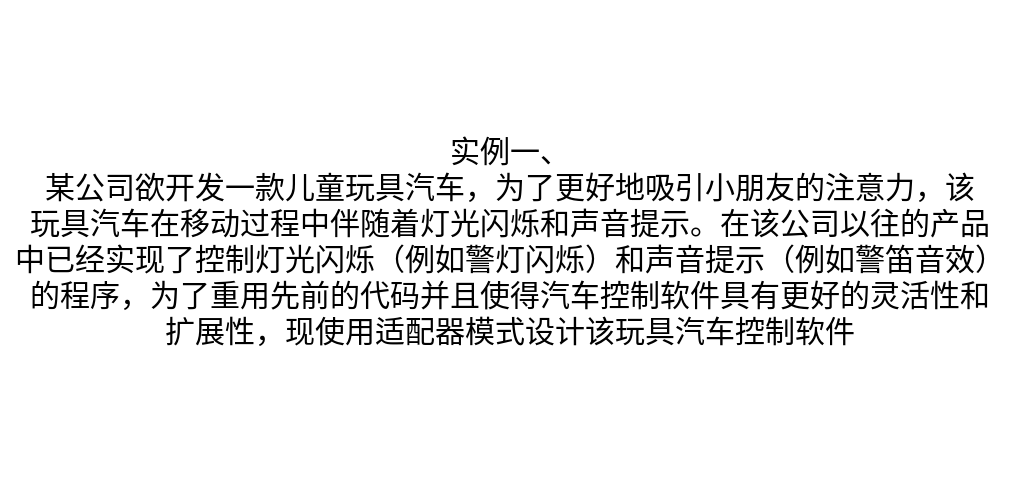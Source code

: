 <mxfile version="20.6.0" type="github">
  <diagram id="ToaAPnPsbzcww-hsL6bw" name="第 1 页">
    <mxGraphModel dx="782" dy="436" grid="1" gridSize="10" guides="1" tooltips="1" connect="1" arrows="1" fold="1" page="1" pageScale="1" pageWidth="827" pageHeight="1169" math="0" shadow="0">
      <root>
        <mxCell id="0" />
        <mxCell id="1" parent="0" />
        <mxCell id="iiGA-FPhLLRn91ZHNXkT-1" value="&lt;font style=&quot;font-size: 15px;&quot;&gt;实例一、&lt;br&gt;&lt;span style=&quot;background-color: initial;&quot;&gt;某公司欲开发一款儿童玩具汽车，为了更好地吸引小朋友的注意力，该&lt;/span&gt;&lt;/font&gt;&lt;div style=&quot;font-size: 15px;&quot;&gt;&lt;font style=&quot;font-size: 15px;&quot;&gt;玩具汽车在移动过程中伴随着灯光闪烁和声音提示。在该公司以往的产品&lt;/font&gt;&lt;/div&gt;&lt;div style=&quot;font-size: 15px;&quot;&gt;&lt;font style=&quot;font-size: 15px;&quot;&gt;中已经实现了控制灯光闪烁（例如警灯闪烁）和声音提示（例如警笛音效）&lt;/font&gt;&lt;/div&gt;&lt;div style=&quot;font-size: 15px;&quot;&gt;&lt;font style=&quot;font-size: 15px;&quot;&gt;的程序，为了重用先前的代码并且使得汽车控制软件具有更好的灵活性和&lt;/font&gt;&lt;/div&gt;&lt;div style=&quot;font-size: 15px;&quot;&gt;&lt;font style=&quot;font-size: 15px;&quot;&gt;扩展性，现使用适配器模式设计该玩具汽车控制软件&lt;/font&gt;&lt;/div&gt;" style="text;html=1;strokeColor=none;fillColor=none;align=center;verticalAlign=middle;whiteSpace=wrap;rounded=0;" parent="1" vertex="1">
          <mxGeometry x="90" y="30" width="510" height="240" as="geometry" />
        </mxCell>
      </root>
    </mxGraphModel>
  </diagram>
</mxfile>
